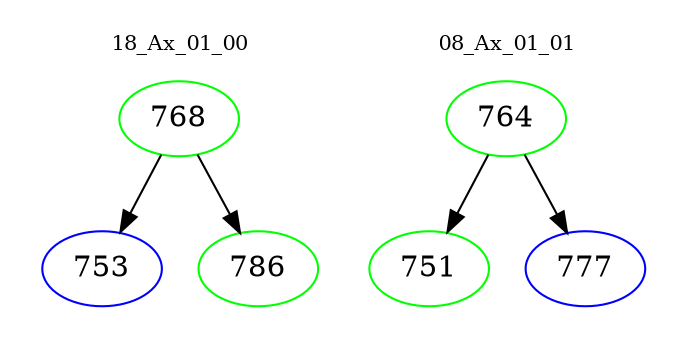 digraph{
subgraph cluster_0 {
color = white
label = "18_Ax_01_00";
fontsize=10;
T0_768 [label="768", color="green"]
T0_768 -> T0_753 [color="black"]
T0_753 [label="753", color="blue"]
T0_768 -> T0_786 [color="black"]
T0_786 [label="786", color="green"]
}
subgraph cluster_1 {
color = white
label = "08_Ax_01_01";
fontsize=10;
T1_764 [label="764", color="green"]
T1_764 -> T1_751 [color="black"]
T1_751 [label="751", color="green"]
T1_764 -> T1_777 [color="black"]
T1_777 [label="777", color="blue"]
}
}
